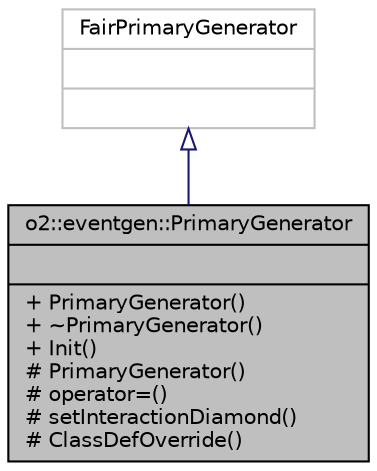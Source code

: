 digraph "o2::eventgen::PrimaryGenerator"
{
 // INTERACTIVE_SVG=YES
  bgcolor="transparent";
  edge [fontname="Helvetica",fontsize="10",labelfontname="Helvetica",labelfontsize="10"];
  node [fontname="Helvetica",fontsize="10",shape=record];
  Node1 [label="{o2::eventgen::PrimaryGenerator\n||+ PrimaryGenerator()\l+ ~PrimaryGenerator()\l+ Init()\l# PrimaryGenerator()\l# operator=()\l# setInteractionDiamond()\l# ClassDefOverride()\l}",height=0.2,width=0.4,color="black", fillcolor="grey75", style="filled" fontcolor="black"];
  Node2 -> Node1 [dir="back",color="midnightblue",fontsize="10",style="solid",arrowtail="onormal",fontname="Helvetica"];
  Node2 [label="{FairPrimaryGenerator\n||}",height=0.2,width=0.4,color="grey75"];
}
